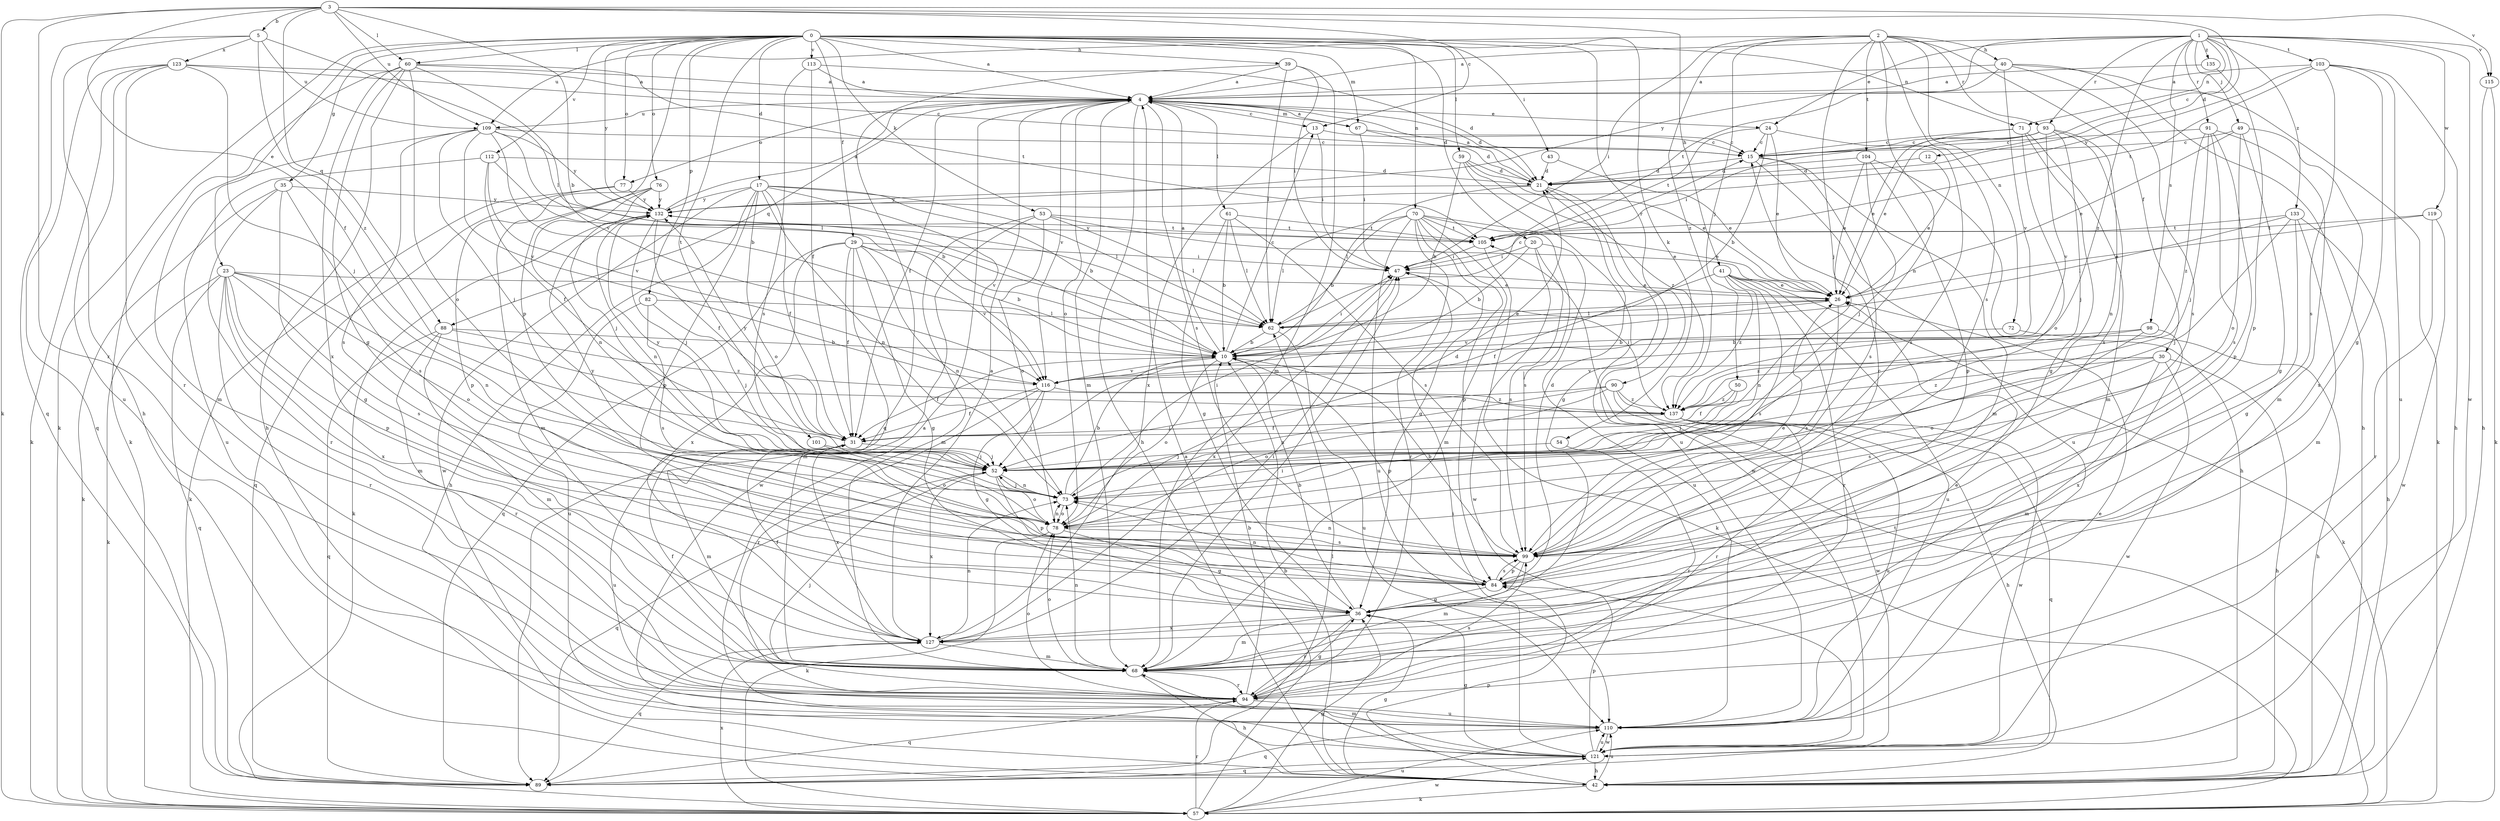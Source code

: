 strict digraph  {
0;
1;
2;
3;
4;
5;
10;
12;
13;
15;
17;
20;
21;
23;
24;
26;
29;
30;
31;
35;
36;
39;
40;
41;
42;
43;
47;
49;
50;
52;
53;
54;
57;
59;
60;
61;
62;
67;
68;
70;
71;
72;
73;
76;
77;
78;
82;
84;
88;
89;
90;
91;
93;
94;
98;
99;
101;
103;
104;
105;
109;
110;
112;
113;
115;
116;
119;
121;
123;
127;
132;
133;
135;
137;
0 -> 4  [label=a];
0 -> 17  [label=d];
0 -> 20  [label=d];
0 -> 23  [label=e];
0 -> 29  [label=f];
0 -> 35  [label=g];
0 -> 39  [label=h];
0 -> 43  [label=i];
0 -> 53  [label=k];
0 -> 54  [label=k];
0 -> 57  [label=k];
0 -> 59  [label=l];
0 -> 60  [label=l];
0 -> 67  [label=m];
0 -> 70  [label=n];
0 -> 71  [label=n];
0 -> 76  [label=o];
0 -> 77  [label=o];
0 -> 82  [label=p];
0 -> 84  [label=p];
0 -> 90  [label=r];
0 -> 101  [label=t];
0 -> 112  [label=v];
0 -> 113  [label=v];
0 -> 132  [label=y];
1 -> 4  [label=a];
1 -> 12  [label=c];
1 -> 24  [label=e];
1 -> 49  [label=j];
1 -> 71  [label=n];
1 -> 91  [label=r];
1 -> 93  [label=r];
1 -> 98  [label=s];
1 -> 103  [label=t];
1 -> 115  [label=v];
1 -> 119  [label=w];
1 -> 121  [label=w];
1 -> 132  [label=y];
1 -> 133  [label=z];
1 -> 135  [label=z];
1 -> 137  [label=z];
2 -> 30  [label=f];
2 -> 40  [label=h];
2 -> 47  [label=i];
2 -> 50  [label=j];
2 -> 52  [label=j];
2 -> 72  [label=n];
2 -> 73  [label=n];
2 -> 93  [label=r];
2 -> 99  [label=s];
2 -> 104  [label=t];
2 -> 109  [label=u];
2 -> 137  [label=z];
3 -> 5  [label=b];
3 -> 10  [label=b];
3 -> 13  [label=c];
3 -> 21  [label=d];
3 -> 31  [label=f];
3 -> 41  [label=h];
3 -> 57  [label=k];
3 -> 60  [label=l];
3 -> 88  [label=q];
3 -> 94  [label=r];
3 -> 109  [label=u];
3 -> 115  [label=v];
4 -> 13  [label=c];
4 -> 21  [label=d];
4 -> 24  [label=e];
4 -> 31  [label=f];
4 -> 42  [label=h];
4 -> 61  [label=l];
4 -> 67  [label=m];
4 -> 68  [label=m];
4 -> 77  [label=o];
4 -> 78  [label=o];
4 -> 88  [label=q];
4 -> 99  [label=s];
4 -> 109  [label=u];
4 -> 116  [label=v];
5 -> 42  [label=h];
5 -> 62  [label=l];
5 -> 89  [label=q];
5 -> 109  [label=u];
5 -> 123  [label=x];
5 -> 137  [label=z];
10 -> 4  [label=a];
10 -> 13  [label=c];
10 -> 31  [label=f];
10 -> 47  [label=i];
10 -> 78  [label=o];
10 -> 84  [label=p];
10 -> 116  [label=v];
12 -> 21  [label=d];
12 -> 26  [label=e];
13 -> 15  [label=c];
13 -> 47  [label=i];
13 -> 127  [label=x];
15 -> 21  [label=d];
15 -> 68  [label=m];
15 -> 99  [label=s];
15 -> 110  [label=u];
17 -> 10  [label=b];
17 -> 31  [label=f];
17 -> 42  [label=h];
17 -> 62  [label=l];
17 -> 73  [label=n];
17 -> 78  [label=o];
17 -> 84  [label=p];
17 -> 116  [label=v];
17 -> 121  [label=w];
17 -> 132  [label=y];
20 -> 10  [label=b];
20 -> 47  [label=i];
20 -> 99  [label=s];
20 -> 110  [label=u];
20 -> 121  [label=w];
21 -> 4  [label=a];
21 -> 36  [label=g];
21 -> 62  [label=l];
21 -> 121  [label=w];
21 -> 132  [label=y];
23 -> 26  [label=e];
23 -> 57  [label=k];
23 -> 68  [label=m];
23 -> 73  [label=n];
23 -> 78  [label=o];
23 -> 84  [label=p];
23 -> 89  [label=q];
23 -> 94  [label=r];
23 -> 99  [label=s];
23 -> 127  [label=x];
24 -> 10  [label=b];
24 -> 15  [label=c];
24 -> 26  [label=e];
24 -> 99  [label=s];
24 -> 105  [label=t];
26 -> 62  [label=l];
26 -> 99  [label=s];
26 -> 116  [label=v];
29 -> 10  [label=b];
29 -> 31  [label=f];
29 -> 36  [label=g];
29 -> 47  [label=i];
29 -> 68  [label=m];
29 -> 73  [label=n];
29 -> 89  [label=q];
29 -> 116  [label=v];
29 -> 127  [label=x];
30 -> 42  [label=h];
30 -> 68  [label=m];
30 -> 99  [label=s];
30 -> 116  [label=v];
30 -> 121  [label=w];
30 -> 137  [label=z];
31 -> 52  [label=j];
31 -> 68  [label=m];
31 -> 110  [label=u];
31 -> 127  [label=x];
31 -> 132  [label=y];
35 -> 36  [label=g];
35 -> 57  [label=k];
35 -> 94  [label=r];
35 -> 99  [label=s];
35 -> 132  [label=y];
36 -> 10  [label=b];
36 -> 68  [label=m];
36 -> 94  [label=r];
36 -> 127  [label=x];
39 -> 4  [label=a];
39 -> 47  [label=i];
39 -> 62  [label=l];
39 -> 68  [label=m];
39 -> 89  [label=q];
40 -> 4  [label=a];
40 -> 42  [label=h];
40 -> 57  [label=k];
40 -> 99  [label=s];
40 -> 105  [label=t];
40 -> 116  [label=v];
41 -> 26  [label=e];
41 -> 31  [label=f];
41 -> 57  [label=k];
41 -> 73  [label=n];
41 -> 94  [label=r];
41 -> 99  [label=s];
41 -> 110  [label=u];
41 -> 137  [label=z];
42 -> 10  [label=b];
42 -> 36  [label=g];
42 -> 57  [label=k];
42 -> 84  [label=p];
42 -> 110  [label=u];
43 -> 21  [label=d];
43 -> 26  [label=e];
47 -> 26  [label=e];
47 -> 127  [label=x];
49 -> 15  [label=c];
49 -> 26  [label=e];
49 -> 36  [label=g];
49 -> 78  [label=o];
49 -> 127  [label=x];
50 -> 31  [label=f];
50 -> 52  [label=j];
50 -> 137  [label=z];
52 -> 73  [label=n];
52 -> 78  [label=o];
52 -> 84  [label=p];
52 -> 89  [label=q];
52 -> 127  [label=x];
52 -> 132  [label=y];
53 -> 26  [label=e];
53 -> 62  [label=l];
53 -> 68  [label=m];
53 -> 78  [label=o];
53 -> 105  [label=t];
53 -> 121  [label=w];
54 -> 52  [label=j];
54 -> 94  [label=r];
57 -> 4  [label=a];
57 -> 36  [label=g];
57 -> 94  [label=r];
57 -> 105  [label=t];
57 -> 110  [label=u];
57 -> 121  [label=w];
57 -> 127  [label=x];
59 -> 10  [label=b];
59 -> 21  [label=d];
59 -> 26  [label=e];
59 -> 110  [label=u];
59 -> 137  [label=z];
60 -> 4  [label=a];
60 -> 36  [label=g];
60 -> 42  [label=h];
60 -> 57  [label=k];
60 -> 78  [label=o];
60 -> 105  [label=t];
60 -> 116  [label=v];
60 -> 127  [label=x];
61 -> 10  [label=b];
61 -> 36  [label=g];
61 -> 62  [label=l];
61 -> 99  [label=s];
61 -> 105  [label=t];
62 -> 10  [label=b];
62 -> 15  [label=c];
62 -> 26  [label=e];
62 -> 110  [label=u];
67 -> 4  [label=a];
67 -> 15  [label=c];
67 -> 21  [label=d];
67 -> 47  [label=i];
68 -> 26  [label=e];
68 -> 31  [label=f];
68 -> 42  [label=h];
68 -> 47  [label=i];
68 -> 73  [label=n];
68 -> 78  [label=o];
68 -> 94  [label=r];
70 -> 10  [label=b];
70 -> 26  [label=e];
70 -> 36  [label=g];
70 -> 62  [label=l];
70 -> 68  [label=m];
70 -> 84  [label=p];
70 -> 94  [label=r];
70 -> 99  [label=s];
70 -> 105  [label=t];
70 -> 110  [label=u];
71 -> 15  [label=c];
71 -> 26  [label=e];
71 -> 36  [label=g];
71 -> 68  [label=m];
71 -> 78  [label=o];
72 -> 10  [label=b];
72 -> 42  [label=h];
73 -> 10  [label=b];
73 -> 47  [label=i];
73 -> 52  [label=j];
73 -> 78  [label=o];
76 -> 52  [label=j];
76 -> 68  [label=m];
76 -> 73  [label=n];
76 -> 84  [label=p];
76 -> 132  [label=y];
77 -> 57  [label=k];
77 -> 89  [label=q];
77 -> 132  [label=y];
78 -> 21  [label=d];
78 -> 36  [label=g];
78 -> 57  [label=k];
78 -> 73  [label=n];
78 -> 99  [label=s];
78 -> 132  [label=y];
82 -> 52  [label=j];
82 -> 62  [label=l];
82 -> 99  [label=s];
82 -> 110  [label=u];
84 -> 15  [label=c];
84 -> 21  [label=d];
84 -> 36  [label=g];
84 -> 73  [label=n];
84 -> 99  [label=s];
88 -> 10  [label=b];
88 -> 68  [label=m];
88 -> 89  [label=q];
88 -> 94  [label=r];
88 -> 137  [label=z];
89 -> 62  [label=l];
90 -> 42  [label=h];
90 -> 52  [label=j];
90 -> 73  [label=n];
90 -> 78  [label=o];
90 -> 121  [label=w];
90 -> 137  [label=z];
91 -> 15  [label=c];
91 -> 52  [label=j];
91 -> 68  [label=m];
91 -> 84  [label=p];
91 -> 99  [label=s];
91 -> 137  [label=z];
93 -> 15  [label=c];
93 -> 26  [label=e];
93 -> 47  [label=i];
93 -> 52  [label=j];
93 -> 73  [label=n];
93 -> 99  [label=s];
93 -> 116  [label=v];
94 -> 10  [label=b];
94 -> 36  [label=g];
94 -> 52  [label=j];
94 -> 78  [label=o];
94 -> 89  [label=q];
94 -> 99  [label=s];
94 -> 110  [label=u];
98 -> 10  [label=b];
98 -> 78  [label=o];
98 -> 127  [label=x];
98 -> 137  [label=z];
99 -> 10  [label=b];
99 -> 26  [label=e];
99 -> 68  [label=m];
99 -> 73  [label=n];
99 -> 84  [label=p];
101 -> 52  [label=j];
101 -> 78  [label=o];
103 -> 4  [label=a];
103 -> 36  [label=g];
103 -> 42  [label=h];
103 -> 99  [label=s];
103 -> 105  [label=t];
103 -> 110  [label=u];
103 -> 132  [label=y];
104 -> 21  [label=d];
104 -> 26  [label=e];
104 -> 42  [label=h];
104 -> 52  [label=j];
104 -> 84  [label=p];
105 -> 47  [label=i];
105 -> 57  [label=k];
105 -> 132  [label=y];
109 -> 10  [label=b];
109 -> 15  [label=c];
109 -> 52  [label=j];
109 -> 62  [label=l];
109 -> 68  [label=m];
109 -> 99  [label=s];
109 -> 116  [label=v];
109 -> 132  [label=y];
110 -> 26  [label=e];
110 -> 89  [label=q];
110 -> 121  [label=w];
112 -> 10  [label=b];
112 -> 21  [label=d];
112 -> 31  [label=f];
112 -> 110  [label=u];
112 -> 116  [label=v];
113 -> 4  [label=a];
113 -> 21  [label=d];
113 -> 31  [label=f];
113 -> 99  [label=s];
115 -> 42  [label=h];
115 -> 57  [label=k];
116 -> 31  [label=f];
116 -> 36  [label=g];
116 -> 52  [label=j];
116 -> 94  [label=r];
116 -> 137  [label=z];
119 -> 26  [label=e];
119 -> 94  [label=r];
119 -> 105  [label=t];
119 -> 121  [label=w];
121 -> 4  [label=a];
121 -> 36  [label=g];
121 -> 42  [label=h];
121 -> 47  [label=i];
121 -> 68  [label=m];
121 -> 84  [label=p];
121 -> 89  [label=q];
121 -> 110  [label=u];
123 -> 4  [label=a];
123 -> 15  [label=c];
123 -> 52  [label=j];
123 -> 57  [label=k];
123 -> 89  [label=q];
123 -> 94  [label=r];
123 -> 110  [label=u];
127 -> 4  [label=a];
127 -> 31  [label=f];
127 -> 47  [label=i];
127 -> 68  [label=m];
127 -> 73  [label=n];
127 -> 89  [label=q];
132 -> 4  [label=a];
132 -> 31  [label=f];
132 -> 52  [label=j];
132 -> 57  [label=k];
132 -> 73  [label=n];
132 -> 105  [label=t];
133 -> 36  [label=g];
133 -> 42  [label=h];
133 -> 52  [label=j];
133 -> 62  [label=l];
133 -> 68  [label=m];
133 -> 105  [label=t];
135 -> 4  [label=a];
135 -> 84  [label=p];
137 -> 31  [label=f];
137 -> 47  [label=i];
137 -> 89  [label=q];
137 -> 94  [label=r];
137 -> 110  [label=u];
137 -> 121  [label=w];
}
